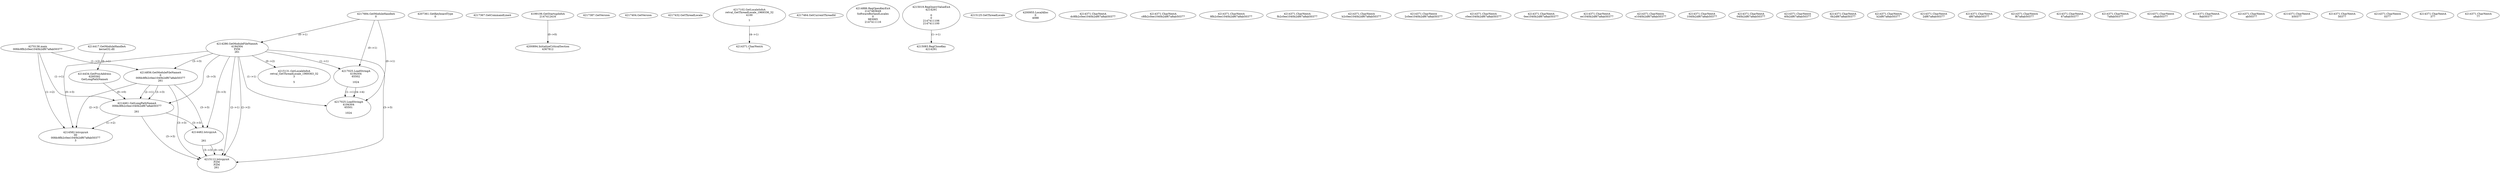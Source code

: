 // Global SCDG with merge call
digraph {
	0 [label="4270136.main
00fdc8fb2c0ee1040b2df67a8ab50377"]
	1 [label="4217684.GetModuleHandleA
0"]
	2 [label="4207361.GetKeyboardType
0"]
	3 [label="4217367.GetCommandLineA
"]
	4 [label="4199106.GetStartupInfoA
2147412416"]
	5 [label="4217387.GetVersion
"]
	6 [label="4217404.GetVersion
"]
	7 [label="4217432.GetThreadLocale
"]
	8 [label="4217102.GetLocaleInfoA
retval_GetThreadLocale_1969336_32
4100

7"]
	9 [label="4217464.GetCurrentThreadId
"]
	10 [label="4214286.GetModuleFileNameA
4194304
PZM
261"]
	1 -> 10 [label="(0-->1)"]
	11 [label="4214856.GetModuleFileNameA
0
00fdc8fb2c0ee1040b2df67a8ab50377
261"]
	0 -> 11 [label="(1-->2)"]
	10 -> 11 [label="(3-->3)"]
	12 [label="4214886.RegOpenKeyExA
2147483649
Software\Borland\Locales
0
983065
2147411116"]
	13 [label="4214417.GetModuleHandleA
kernel32.dll"]
	14 [label="4214434.GetProcAddress
6295592
GetLongPathNameA"]
	13 -> 14 [label="(0-->1)"]
	15 [label="4214461.GetLongPathNameA
00fdc8fb2c0ee1040b2df67a8ab50377

261"]
	0 -> 15 [label="(1-->1)"]
	11 -> 15 [label="(2-->1)"]
	10 -> 15 [label="(3-->3)"]
	11 -> 15 [label="(3-->3)"]
	14 -> 15 [label="(0-->0)"]
	16 [label="4214482.lstrcpynA


261"]
	10 -> 16 [label="(3-->3)"]
	11 -> 16 [label="(3-->3)"]
	15 -> 16 [label="(3-->3)"]
	17 [label="4215019.RegQueryValueExA
4214291

0
0
2147411106
2147411100"]
	18 [label="4215083.RegCloseKey
4214291"]
	17 -> 18 [label="(1-->1)"]
	19 [label="4215112.lstrcpynA
PZM
PZM
261"]
	10 -> 19 [label="(2-->1)"]
	10 -> 19 [label="(2-->2)"]
	10 -> 19 [label="(3-->3)"]
	11 -> 19 [label="(3-->3)"]
	15 -> 19 [label="(3-->3)"]
	16 -> 19 [label="(3-->3)"]
	16 -> 19 [label="(0-->0)"]
	20 [label="4215125.GetThreadLocale
"]
	21 [label="4215131.GetLocaleInfoA
retval_GetThreadLocale_1969363_32
3

5"]
	10 -> 21 [label="(0-->2)"]
	22 [label="4217025.LoadStringA
4194304
65502

1024"]
	1 -> 22 [label="(0-->1)"]
	10 -> 22 [label="(1-->1)"]
	23 [label="4217025.LoadStringA
4194304
65501

1024"]
	1 -> 23 [label="(0-->1)"]
	10 -> 23 [label="(1-->1)"]
	22 -> 23 [label="(1-->1)"]
	22 -> 23 [label="(4-->4)"]
	24 [label="4200894.InitializeCriticalSection
4367812"]
	4 -> 24 [label="(0-->0)"]
	25 [label="4200955.LocalAlloc
0
4088"]
	26 [label="4214582.lstrcpynA
00
00fdc8fb2c0ee1040b2df67a8ab50377
3"]
	0 -> 26 [label="(1-->2)"]
	11 -> 26 [label="(2-->2)"]
	15 -> 26 [label="(1-->2)"]
	10 -> 26 [label="(0-->3)"]
	27 [label="4214371.CharNextA
dc8fb2c0ee1040b2df67a8ab50377"]
	28 [label="4214371.CharNextA
c8fb2c0ee1040b2df67a8ab50377"]
	29 [label="4214371.CharNextA
8fb2c0ee1040b2df67a8ab50377"]
	30 [label="4214371.CharNextA
fb2c0ee1040b2df67a8ab50377"]
	31 [label="4214371.CharNextA
b2c0ee1040b2df67a8ab50377"]
	32 [label="4214371.CharNextA
2c0ee1040b2df67a8ab50377"]
	33 [label="4214371.CharNextA
c0ee1040b2df67a8ab50377"]
	34 [label="4214371.CharNextA
0ee1040b2df67a8ab50377"]
	35 [label="4214371.CharNextA
ee1040b2df67a8ab50377"]
	36 [label="4214371.CharNextA
e1040b2df67a8ab50377"]
	37 [label="4214371.CharNextA
1040b2df67a8ab50377"]
	38 [label="4214371.CharNextA
040b2df67a8ab50377"]
	39 [label="4214371.CharNextA
40b2df67a8ab50377"]
	40 [label="4214371.CharNextA
0b2df67a8ab50377"]
	41 [label="4214371.CharNextA
b2df67a8ab50377"]
	42 [label="4214371.CharNextA
2df67a8ab50377"]
	43 [label="4214371.CharNextA
df67a8ab50377"]
	44 [label="4214371.CharNextA
f67a8ab50377"]
	45 [label="4214371.CharNextA
67a8ab50377"]
	46 [label="4214371.CharNextA
7a8ab50377"]
	47 [label="4214371.CharNextA
a8ab50377"]
	48 [label="4214371.CharNextA
8ab50377"]
	49 [label="4214371.CharNextA
ab50377"]
	50 [label="4214371.CharNextA
b50377"]
	51 [label="4214371.CharNextA
50377"]
	52 [label="4214371.CharNextA
0377"]
	53 [label="4214371.CharNextA
377"]
	54 [label="4214371.CharNextA
77"]
	55 [label="4214371.CharNextA
7"]
	8 -> 55 [label="(4-->1)"]
}

